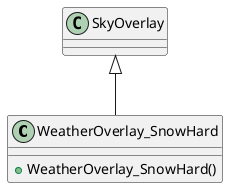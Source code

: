 @startuml
class WeatherOverlay_SnowHard {
    + WeatherOverlay_SnowHard()
}
SkyOverlay <|-- WeatherOverlay_SnowHard
@enduml
